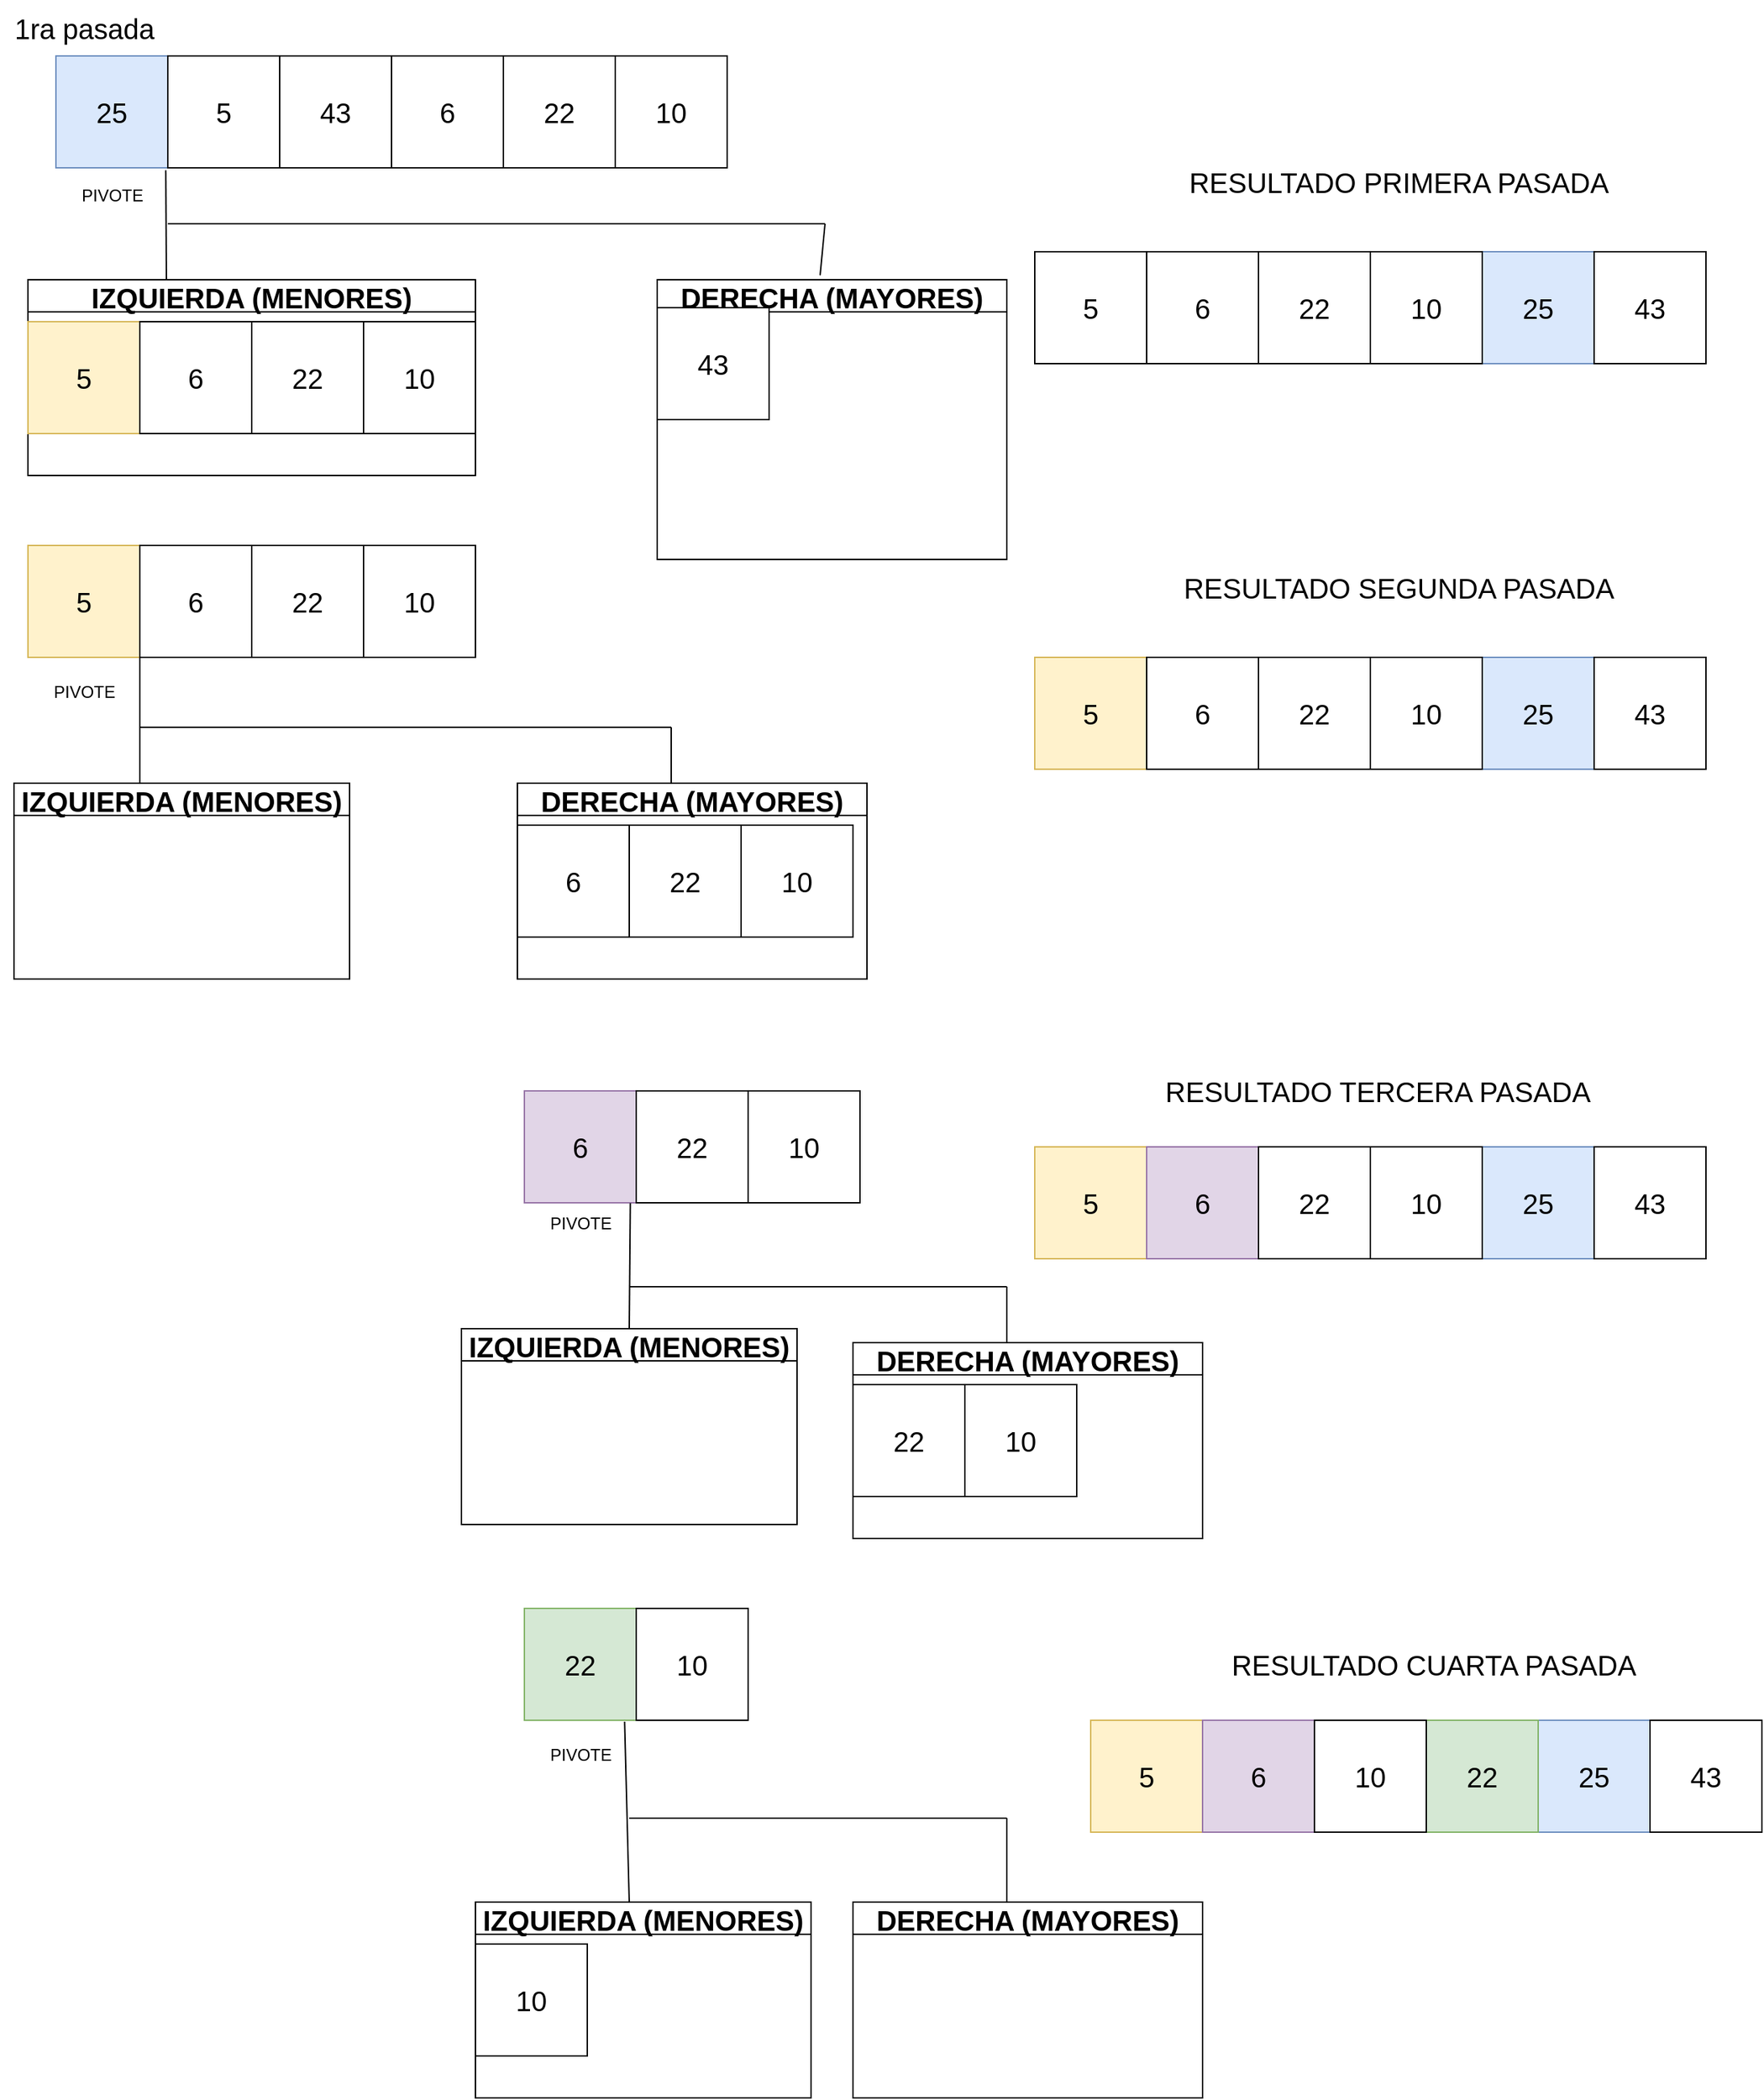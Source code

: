 <mxfile version="20.3.0" type="device"><diagram id="4cTTouILw-_UfNiIrnH4" name="Page-1"><mxGraphModel dx="1540" dy="2857" grid="1" gridSize="10" guides="1" tooltips="1" connect="1" arrows="1" fold="1" page="1" pageScale="1" pageWidth="4681" pageHeight="3300" math="0" shadow="0"><root><mxCell id="0"/><mxCell id="1" parent="0"/><mxCell id="yvjQQc9hGxIKmBubM3AU-1" value="&lt;font style=&quot;font-size: 20px;&quot;&gt;25&lt;/font&gt;" style="whiteSpace=wrap;html=1;aspect=fixed;fillColor=#dae8fc;strokeColor=#6c8ebf;" vertex="1" parent="1"><mxGeometry x="40" y="240" width="80" height="80" as="geometry"/></mxCell><mxCell id="yvjQQc9hGxIKmBubM3AU-2" value="&lt;font style=&quot;font-size: 20px;&quot;&gt;5&lt;/font&gt;" style="whiteSpace=wrap;html=1;aspect=fixed;" vertex="1" parent="1"><mxGeometry x="120" y="240" width="80" height="80" as="geometry"/></mxCell><mxCell id="yvjQQc9hGxIKmBubM3AU-3" value="&lt;font style=&quot;font-size: 20px;&quot;&gt;43&lt;/font&gt;" style="whiteSpace=wrap;html=1;aspect=fixed;" vertex="1" parent="1"><mxGeometry x="200" y="240" width="80" height="80" as="geometry"/></mxCell><mxCell id="yvjQQc9hGxIKmBubM3AU-4" value="&lt;font style=&quot;font-size: 20px;&quot;&gt;6&lt;/font&gt;" style="whiteSpace=wrap;html=1;aspect=fixed;" vertex="1" parent="1"><mxGeometry x="280" y="240" width="80" height="80" as="geometry"/></mxCell><mxCell id="yvjQQc9hGxIKmBubM3AU-5" value="&lt;font style=&quot;font-size: 20px;&quot;&gt;22&lt;/font&gt;" style="whiteSpace=wrap;html=1;aspect=fixed;" vertex="1" parent="1"><mxGeometry x="360" y="240" width="80" height="80" as="geometry"/></mxCell><mxCell id="yvjQQc9hGxIKmBubM3AU-6" value="&lt;font style=&quot;font-size: 20px;&quot;&gt;10&lt;/font&gt;" style="whiteSpace=wrap;html=1;aspect=fixed;" vertex="1" parent="1"><mxGeometry x="440" y="240" width="80" height="80" as="geometry"/></mxCell><mxCell id="yvjQQc9hGxIKmBubM3AU-7" value="PIVOTE" style="text;html=1;resizable=0;autosize=1;align=center;verticalAlign=middle;points=[];fillColor=none;strokeColor=none;rounded=0;" vertex="1" parent="1"><mxGeometry x="45" y="325" width="70" height="30" as="geometry"/></mxCell><mxCell id="yvjQQc9hGxIKmBubM3AU-8" value="&lt;font style=&quot;font-size: 20px;&quot;&gt;1ra pasada&lt;/font&gt;" style="text;html=1;resizable=0;autosize=1;align=center;verticalAlign=middle;points=[];fillColor=none;strokeColor=none;rounded=0;" vertex="1" parent="1"><mxGeometry y="200" width="120" height="40" as="geometry"/></mxCell><mxCell id="yvjQQc9hGxIKmBubM3AU-11" value="" style="endArrow=none;html=1;rounded=0;fontSize=20;entryX=1.051;entryY=-0.11;entryDx=0;entryDy=0;entryPerimeter=0;" edge="1" parent="1" target="yvjQQc9hGxIKmBubM3AU-7"><mxGeometry width="50" height="50" relative="1" as="geometry"><mxPoint x="119" y="400" as="sourcePoint"/><mxPoint x="330" y="330" as="targetPoint"/></mxGeometry></mxCell><mxCell id="yvjQQc9hGxIKmBubM3AU-12" value="IZQUIERDA (MENORES)" style="swimlane;fontSize=20;" vertex="1" parent="1"><mxGeometry x="20" y="400" width="320" height="140" as="geometry"/></mxCell><mxCell id="yvjQQc9hGxIKmBubM3AU-17" value="&lt;font style=&quot;font-size: 20px;&quot;&gt;5&lt;/font&gt;" style="whiteSpace=wrap;html=1;aspect=fixed;fillColor=#fff2cc;strokeColor=#d6b656;" vertex="1" parent="yvjQQc9hGxIKmBubM3AU-12"><mxGeometry y="30" width="80" height="80" as="geometry"/></mxCell><mxCell id="yvjQQc9hGxIKmBubM3AU-19" value="&lt;font style=&quot;font-size: 20px;&quot;&gt;6&lt;/font&gt;" style="whiteSpace=wrap;html=1;aspect=fixed;" vertex="1" parent="yvjQQc9hGxIKmBubM3AU-12"><mxGeometry x="80" y="30" width="80" height="80" as="geometry"/></mxCell><mxCell id="yvjQQc9hGxIKmBubM3AU-20" value="&lt;font style=&quot;font-size: 20px;&quot;&gt;22&lt;/font&gt;" style="whiteSpace=wrap;html=1;aspect=fixed;" vertex="1" parent="yvjQQc9hGxIKmBubM3AU-12"><mxGeometry x="160" y="30" width="80" height="80" as="geometry"/></mxCell><mxCell id="yvjQQc9hGxIKmBubM3AU-21" value="&lt;font style=&quot;font-size: 20px;&quot;&gt;10&lt;/font&gt;" style="whiteSpace=wrap;html=1;aspect=fixed;" vertex="1" parent="yvjQQc9hGxIKmBubM3AU-12"><mxGeometry x="240" y="30" width="80" height="80" as="geometry"/></mxCell><mxCell id="yvjQQc9hGxIKmBubM3AU-14" value="" style="endArrow=none;html=1;rounded=0;fontSize=20;" edge="1" parent="1"><mxGeometry width="50" height="50" relative="1" as="geometry"><mxPoint x="120" y="360" as="sourcePoint"/><mxPoint x="590" y="360" as="targetPoint"/></mxGeometry></mxCell><mxCell id="yvjQQc9hGxIKmBubM3AU-15" value="" style="endArrow=none;html=1;rounded=0;fontSize=20;exitX=0.466;exitY=-0.016;exitDx=0;exitDy=0;exitPerimeter=0;" edge="1" parent="1" source="yvjQQc9hGxIKmBubM3AU-16"><mxGeometry width="50" height="50" relative="1" as="geometry"><mxPoint x="480" y="400" as="sourcePoint"/><mxPoint x="590" y="360" as="targetPoint"/></mxGeometry></mxCell><mxCell id="yvjQQc9hGxIKmBubM3AU-16" value="DERECHA (MAYORES)" style="swimlane;fontSize=20;" vertex="1" parent="1"><mxGeometry x="470" y="400" width="250" height="200" as="geometry"/></mxCell><mxCell id="yvjQQc9hGxIKmBubM3AU-18" value="&lt;font style=&quot;font-size: 20px;&quot;&gt;43&lt;/font&gt;" style="whiteSpace=wrap;html=1;aspect=fixed;" vertex="1" parent="yvjQQc9hGxIKmBubM3AU-16"><mxGeometry y="20" width="80" height="80" as="geometry"/></mxCell><mxCell id="yvjQQc9hGxIKmBubM3AU-22" value="&lt;font style=&quot;font-size: 20px;&quot;&gt;25&lt;/font&gt;" style="whiteSpace=wrap;html=1;aspect=fixed;fillColor=#dae8fc;strokeColor=#6c8ebf;" vertex="1" parent="1"><mxGeometry x="1060" y="380" width="80" height="80" as="geometry"/></mxCell><mxCell id="yvjQQc9hGxIKmBubM3AU-23" value="&lt;font style=&quot;font-size: 20px;&quot;&gt;5&lt;/font&gt;" style="whiteSpace=wrap;html=1;aspect=fixed;" vertex="1" parent="1"><mxGeometry x="740" y="380" width="80" height="80" as="geometry"/></mxCell><mxCell id="yvjQQc9hGxIKmBubM3AU-24" value="&lt;font style=&quot;font-size: 20px;&quot;&gt;43&lt;/font&gt;" style="whiteSpace=wrap;html=1;aspect=fixed;" vertex="1" parent="1"><mxGeometry x="1140" y="380" width="80" height="80" as="geometry"/></mxCell><mxCell id="yvjQQc9hGxIKmBubM3AU-25" value="&lt;font style=&quot;font-size: 20px;&quot;&gt;6&lt;/font&gt;" style="whiteSpace=wrap;html=1;aspect=fixed;" vertex="1" parent="1"><mxGeometry x="820" y="380" width="80" height="80" as="geometry"/></mxCell><mxCell id="yvjQQc9hGxIKmBubM3AU-26" value="&lt;font style=&quot;font-size: 20px;&quot;&gt;22&lt;/font&gt;" style="whiteSpace=wrap;html=1;aspect=fixed;" vertex="1" parent="1"><mxGeometry x="900" y="380" width="80" height="80" as="geometry"/></mxCell><mxCell id="yvjQQc9hGxIKmBubM3AU-27" value="&lt;font style=&quot;font-size: 20px;&quot;&gt;10&lt;/font&gt;" style="whiteSpace=wrap;html=1;aspect=fixed;" vertex="1" parent="1"><mxGeometry x="980" y="380" width="80" height="80" as="geometry"/></mxCell><mxCell id="yvjQQc9hGxIKmBubM3AU-28" value="RESULTADO PRIMERA PASADA" style="text;html=1;resizable=0;autosize=1;align=center;verticalAlign=middle;points=[];fillColor=none;strokeColor=none;rounded=0;fontSize=20;" vertex="1" parent="1"><mxGeometry x="840" y="310" width="320" height="40" as="geometry"/></mxCell><mxCell id="yvjQQc9hGxIKmBubM3AU-32" value="&lt;font style=&quot;font-size: 20px;&quot;&gt;5&lt;/font&gt;" style="whiteSpace=wrap;html=1;aspect=fixed;fillColor=#fff2cc;strokeColor=#d6b656;" vertex="1" parent="1"><mxGeometry x="20" y="590" width="80" height="80" as="geometry"/></mxCell><mxCell id="yvjQQc9hGxIKmBubM3AU-33" value="&lt;font style=&quot;font-size: 20px;&quot;&gt;6&lt;/font&gt;" style="whiteSpace=wrap;html=1;aspect=fixed;" vertex="1" parent="1"><mxGeometry x="100" y="590" width="80" height="80" as="geometry"/></mxCell><mxCell id="yvjQQc9hGxIKmBubM3AU-34" value="&lt;font style=&quot;font-size: 20px;&quot;&gt;22&lt;/font&gt;" style="whiteSpace=wrap;html=1;aspect=fixed;" vertex="1" parent="1"><mxGeometry x="180" y="590" width="80" height="80" as="geometry"/></mxCell><mxCell id="yvjQQc9hGxIKmBubM3AU-35" value="&lt;font style=&quot;font-size: 20px;&quot;&gt;10&lt;/font&gt;" style="whiteSpace=wrap;html=1;aspect=fixed;" vertex="1" parent="1"><mxGeometry x="260" y="590" width="80" height="80" as="geometry"/></mxCell><mxCell id="yvjQQc9hGxIKmBubM3AU-36" value="PIVOTE" style="text;html=1;resizable=0;autosize=1;align=center;verticalAlign=middle;points=[];fillColor=none;strokeColor=none;rounded=0;" vertex="1" parent="1"><mxGeometry x="25" y="680" width="70" height="30" as="geometry"/></mxCell><mxCell id="yvjQQc9hGxIKmBubM3AU-37" value="" style="endArrow=none;html=1;rounded=0;fontSize=20;entryX=0;entryY=1;entryDx=0;entryDy=0;" edge="1" parent="1" target="yvjQQc9hGxIKmBubM3AU-33"><mxGeometry width="50" height="50" relative="1" as="geometry"><mxPoint x="100" y="760" as="sourcePoint"/><mxPoint x="128.57" y="331.7" as="targetPoint"/></mxGeometry></mxCell><mxCell id="yvjQQc9hGxIKmBubM3AU-38" value="IZQUIERDA (MENORES)" style="swimlane;fontSize=20;" vertex="1" parent="1"><mxGeometry x="10" y="760" width="240" height="140" as="geometry"/></mxCell><mxCell id="yvjQQc9hGxIKmBubM3AU-43" value="" style="endArrow=none;html=1;rounded=0;fontSize=20;" edge="1" parent="1"><mxGeometry width="50" height="50" relative="1" as="geometry"><mxPoint x="100" y="720" as="sourcePoint"/><mxPoint x="480" y="720" as="targetPoint"/></mxGeometry></mxCell><mxCell id="yvjQQc9hGxIKmBubM3AU-44" value="" style="endArrow=none;html=1;rounded=0;fontSize=20;" edge="1" parent="1"><mxGeometry width="50" height="50" relative="1" as="geometry"><mxPoint x="480" y="760" as="sourcePoint"/><mxPoint x="480" y="720" as="targetPoint"/></mxGeometry></mxCell><mxCell id="yvjQQc9hGxIKmBubM3AU-45" value="DERECHA (MAYORES)" style="swimlane;fontSize=20;" vertex="1" parent="1"><mxGeometry x="370" y="760" width="250" height="140" as="geometry"/></mxCell><mxCell id="yvjQQc9hGxIKmBubM3AU-46" value="&lt;font style=&quot;font-size: 20px;&quot;&gt;6&lt;/font&gt;" style="whiteSpace=wrap;html=1;aspect=fixed;" vertex="1" parent="yvjQQc9hGxIKmBubM3AU-45"><mxGeometry y="30" width="80" height="80" as="geometry"/></mxCell><mxCell id="yvjQQc9hGxIKmBubM3AU-47" value="&lt;font style=&quot;font-size: 20px;&quot;&gt;22&lt;/font&gt;" style="whiteSpace=wrap;html=1;aspect=fixed;" vertex="1" parent="yvjQQc9hGxIKmBubM3AU-45"><mxGeometry x="80" y="30" width="80" height="80" as="geometry"/></mxCell><mxCell id="yvjQQc9hGxIKmBubM3AU-48" value="&lt;font style=&quot;font-size: 20px;&quot;&gt;10&lt;/font&gt;" style="whiteSpace=wrap;html=1;aspect=fixed;" vertex="1" parent="yvjQQc9hGxIKmBubM3AU-45"><mxGeometry x="160" y="30" width="80" height="80" as="geometry"/></mxCell><mxCell id="yvjQQc9hGxIKmBubM3AU-57" value="&lt;font style=&quot;font-size: 20px;&quot;&gt;25&lt;/font&gt;" style="whiteSpace=wrap;html=1;aspect=fixed;fillColor=#dae8fc;strokeColor=#6c8ebf;" vertex="1" parent="1"><mxGeometry x="1060" y="670" width="80" height="80" as="geometry"/></mxCell><mxCell id="yvjQQc9hGxIKmBubM3AU-58" value="&lt;font style=&quot;font-size: 20px;&quot;&gt;5&lt;/font&gt;" style="whiteSpace=wrap;html=1;aspect=fixed;fillColor=#fff2cc;strokeColor=#d6b656;" vertex="1" parent="1"><mxGeometry x="740" y="670" width="80" height="80" as="geometry"/></mxCell><mxCell id="yvjQQc9hGxIKmBubM3AU-59" value="&lt;font style=&quot;font-size: 20px;&quot;&gt;43&lt;/font&gt;" style="whiteSpace=wrap;html=1;aspect=fixed;" vertex="1" parent="1"><mxGeometry x="1140" y="670" width="80" height="80" as="geometry"/></mxCell><mxCell id="yvjQQc9hGxIKmBubM3AU-60" value="&lt;font style=&quot;font-size: 20px;&quot;&gt;6&lt;/font&gt;" style="whiteSpace=wrap;html=1;aspect=fixed;" vertex="1" parent="1"><mxGeometry x="820" y="670" width="80" height="80" as="geometry"/></mxCell><mxCell id="yvjQQc9hGxIKmBubM3AU-61" value="&lt;font style=&quot;font-size: 20px;&quot;&gt;22&lt;/font&gt;" style="whiteSpace=wrap;html=1;aspect=fixed;" vertex="1" parent="1"><mxGeometry x="900" y="670" width="80" height="80" as="geometry"/></mxCell><mxCell id="yvjQQc9hGxIKmBubM3AU-62" value="&lt;font style=&quot;font-size: 20px;&quot;&gt;10&lt;/font&gt;" style="whiteSpace=wrap;html=1;aspect=fixed;" vertex="1" parent="1"><mxGeometry x="980" y="670" width="80" height="80" as="geometry"/></mxCell><mxCell id="yvjQQc9hGxIKmBubM3AU-63" value="RESULTADO SEGUNDA PASADA" style="text;html=1;resizable=0;autosize=1;align=center;verticalAlign=middle;points=[];fillColor=none;strokeColor=none;rounded=0;fontSize=20;" vertex="1" parent="1"><mxGeometry x="835" y="600" width="330" height="40" as="geometry"/></mxCell><mxCell id="yvjQQc9hGxIKmBubM3AU-64" value="&lt;font style=&quot;font-size: 20px;&quot;&gt;6&lt;/font&gt;" style="whiteSpace=wrap;html=1;aspect=fixed;fillColor=#e1d5e7;strokeColor=#9673a6;" vertex="1" parent="1"><mxGeometry x="375" y="980" width="80" height="80" as="geometry"/></mxCell><mxCell id="yvjQQc9hGxIKmBubM3AU-65" value="&lt;font style=&quot;font-size: 20px;&quot;&gt;22&lt;/font&gt;" style="whiteSpace=wrap;html=1;aspect=fixed;" vertex="1" parent="1"><mxGeometry x="455" y="980" width="80" height="80" as="geometry"/></mxCell><mxCell id="yvjQQc9hGxIKmBubM3AU-66" value="&lt;font style=&quot;font-size: 20px;&quot;&gt;10&lt;/font&gt;" style="whiteSpace=wrap;html=1;aspect=fixed;" vertex="1" parent="1"><mxGeometry x="535" y="980" width="80" height="80" as="geometry"/></mxCell><mxCell id="yvjQQc9hGxIKmBubM3AU-67" value="PIVOTE" style="text;html=1;resizable=0;autosize=1;align=center;verticalAlign=middle;points=[];fillColor=none;strokeColor=none;rounded=0;" vertex="1" parent="1"><mxGeometry x="380" y="1060" width="70" height="30" as="geometry"/></mxCell><mxCell id="yvjQQc9hGxIKmBubM3AU-68" value="" style="endArrow=none;html=1;rounded=0;fontSize=20;entryX=1.011;entryY=0.008;entryDx=0;entryDy=0;entryPerimeter=0;" edge="1" parent="1" target="yvjQQc9hGxIKmBubM3AU-67"><mxGeometry width="50" height="50" relative="1" as="geometry"><mxPoint x="450" y="1150" as="sourcePoint"/><mxPoint x="530" y="970" as="targetPoint"/></mxGeometry></mxCell><mxCell id="yvjQQc9hGxIKmBubM3AU-69" value="" style="endArrow=none;html=1;rounded=0;fontSize=20;" edge="1" parent="1"><mxGeometry width="50" height="50" relative="1" as="geometry"><mxPoint x="450" y="1120" as="sourcePoint"/><mxPoint x="720" y="1120" as="targetPoint"/></mxGeometry></mxCell><mxCell id="yvjQQc9hGxIKmBubM3AU-70" value="IZQUIERDA (MENORES)" style="swimlane;fontSize=20;" vertex="1" parent="1"><mxGeometry x="330" y="1150" width="240" height="140" as="geometry"/></mxCell><mxCell id="yvjQQc9hGxIKmBubM3AU-71" value="" style="endArrow=none;html=1;rounded=0;fontSize=20;" edge="1" parent="1"><mxGeometry width="50" height="50" relative="1" as="geometry"><mxPoint x="720" y="1160" as="sourcePoint"/><mxPoint x="720" y="1120" as="targetPoint"/></mxGeometry></mxCell><mxCell id="yvjQQc9hGxIKmBubM3AU-72" value="DERECHA (MAYORES)" style="swimlane;fontSize=20;" vertex="1" parent="1"><mxGeometry x="610" y="1560" width="250" height="140" as="geometry"/></mxCell><mxCell id="yvjQQc9hGxIKmBubM3AU-76" value="&lt;font style=&quot;font-size: 20px;&quot;&gt;25&lt;/font&gt;" style="whiteSpace=wrap;html=1;aspect=fixed;fillColor=#dae8fc;strokeColor=#6c8ebf;" vertex="1" parent="1"><mxGeometry x="1060" y="1020" width="80" height="80" as="geometry"/></mxCell><mxCell id="yvjQQc9hGxIKmBubM3AU-77" value="&lt;font style=&quot;font-size: 20px;&quot;&gt;5&lt;/font&gt;" style="whiteSpace=wrap;html=1;aspect=fixed;fillColor=#fff2cc;strokeColor=#d6b656;" vertex="1" parent="1"><mxGeometry x="740" y="1020" width="80" height="80" as="geometry"/></mxCell><mxCell id="yvjQQc9hGxIKmBubM3AU-78" value="&lt;font style=&quot;font-size: 20px;&quot;&gt;43&lt;/font&gt;" style="whiteSpace=wrap;html=1;aspect=fixed;" vertex="1" parent="1"><mxGeometry x="1140" y="1020" width="80" height="80" as="geometry"/></mxCell><mxCell id="yvjQQc9hGxIKmBubM3AU-79" value="&lt;font style=&quot;font-size: 20px;&quot;&gt;6&lt;/font&gt;" style="whiteSpace=wrap;html=1;aspect=fixed;fillColor=#e1d5e7;strokeColor=#9673a6;" vertex="1" parent="1"><mxGeometry x="820" y="1020" width="80" height="80" as="geometry"/></mxCell><mxCell id="yvjQQc9hGxIKmBubM3AU-80" value="&lt;font style=&quot;font-size: 20px;&quot;&gt;22&lt;/font&gt;" style="whiteSpace=wrap;html=1;aspect=fixed;" vertex="1" parent="1"><mxGeometry x="900" y="1020" width="80" height="80" as="geometry"/></mxCell><mxCell id="yvjQQc9hGxIKmBubM3AU-81" value="&lt;font style=&quot;font-size: 20px;&quot;&gt;10&lt;/font&gt;" style="whiteSpace=wrap;html=1;aspect=fixed;" vertex="1" parent="1"><mxGeometry x="980" y="1020" width="80" height="80" as="geometry"/></mxCell><mxCell id="yvjQQc9hGxIKmBubM3AU-82" value="RESULTADO TERCERA PASADA" style="text;html=1;resizable=0;autosize=1;align=center;verticalAlign=middle;points=[];fillColor=none;strokeColor=none;rounded=0;fontSize=20;" vertex="1" parent="1"><mxGeometry x="820" y="960" width="330" height="40" as="geometry"/></mxCell><mxCell id="yvjQQc9hGxIKmBubM3AU-83" value="&lt;font style=&quot;font-size: 20px;&quot;&gt;22&lt;/font&gt;" style="whiteSpace=wrap;html=1;aspect=fixed;fillColor=#d5e8d4;strokeColor=#82b366;" vertex="1" parent="1"><mxGeometry x="375" y="1350" width="80" height="80" as="geometry"/></mxCell><mxCell id="yvjQQc9hGxIKmBubM3AU-84" value="&lt;font style=&quot;font-size: 20px;&quot;&gt;10&lt;/font&gt;" style="whiteSpace=wrap;html=1;aspect=fixed;" vertex="1" parent="1"><mxGeometry x="455" y="1350" width="80" height="80" as="geometry"/></mxCell><mxCell id="yvjQQc9hGxIKmBubM3AU-85" value="PIVOTE" style="text;html=1;resizable=0;autosize=1;align=center;verticalAlign=middle;points=[];fillColor=none;strokeColor=none;rounded=0;" vertex="1" parent="1"><mxGeometry x="380" y="1440" width="70" height="30" as="geometry"/></mxCell><mxCell id="yvjQQc9hGxIKmBubM3AU-87" value="" style="endArrow=none;html=1;rounded=0;fontSize=20;exitX=0.896;exitY=1.013;exitDx=0;exitDy=0;exitPerimeter=0;" edge="1" parent="1" source="yvjQQc9hGxIKmBubM3AU-83"><mxGeometry width="50" height="50" relative="1" as="geometry"><mxPoint x="480" y="1300" as="sourcePoint"/><mxPoint x="450" y="1560" as="targetPoint"/></mxGeometry></mxCell><mxCell id="yvjQQc9hGxIKmBubM3AU-88" value="" style="endArrow=none;html=1;rounded=0;fontSize=20;" edge="1" parent="1"><mxGeometry width="50" height="50" relative="1" as="geometry"><mxPoint x="450" y="1500" as="sourcePoint"/><mxPoint x="720" y="1500" as="targetPoint"/></mxGeometry></mxCell><mxCell id="yvjQQc9hGxIKmBubM3AU-89" value="" style="endArrow=none;html=1;rounded=0;fontSize=20;" edge="1" parent="1"><mxGeometry width="50" height="50" relative="1" as="geometry"><mxPoint x="720" y="1500" as="sourcePoint"/><mxPoint x="720" y="1560" as="targetPoint"/></mxGeometry></mxCell><mxCell id="yvjQQc9hGxIKmBubM3AU-90" value="IZQUIERDA (MENORES)" style="swimlane;fontSize=20;" vertex="1" parent="1"><mxGeometry x="340" y="1560" width="240" height="140" as="geometry"/></mxCell><mxCell id="yvjQQc9hGxIKmBubM3AU-91" value="&lt;font style=&quot;font-size: 20px;&quot;&gt;10&lt;/font&gt;" style="whiteSpace=wrap;html=1;aspect=fixed;" vertex="1" parent="yvjQQc9hGxIKmBubM3AU-90"><mxGeometry y="30" width="80" height="80" as="geometry"/></mxCell><mxCell id="yvjQQc9hGxIKmBubM3AU-92" value="DERECHA (MAYORES)" style="swimlane;fontSize=20;" vertex="1" parent="1"><mxGeometry x="610" y="1160" width="250" height="140" as="geometry"/></mxCell><mxCell id="yvjQQc9hGxIKmBubM3AU-93" value="&lt;font style=&quot;font-size: 20px;&quot;&gt;22&lt;/font&gt;" style="whiteSpace=wrap;html=1;aspect=fixed;" vertex="1" parent="yvjQQc9hGxIKmBubM3AU-92"><mxGeometry y="30" width="80" height="80" as="geometry"/></mxCell><mxCell id="yvjQQc9hGxIKmBubM3AU-94" value="&lt;font style=&quot;font-size: 20px;&quot;&gt;10&lt;/font&gt;" style="whiteSpace=wrap;html=1;aspect=fixed;" vertex="1" parent="yvjQQc9hGxIKmBubM3AU-92"><mxGeometry x="80" y="30" width="80" height="80" as="geometry"/></mxCell><mxCell id="yvjQQc9hGxIKmBubM3AU-95" value="&lt;font style=&quot;font-size: 20px;&quot;&gt;25&lt;/font&gt;" style="whiteSpace=wrap;html=1;aspect=fixed;fillColor=#dae8fc;strokeColor=#6c8ebf;" vertex="1" parent="1"><mxGeometry x="1100" y="1430" width="80" height="80" as="geometry"/></mxCell><mxCell id="yvjQQc9hGxIKmBubM3AU-96" value="&lt;font style=&quot;font-size: 20px;&quot;&gt;5&lt;/font&gt;" style="whiteSpace=wrap;html=1;aspect=fixed;fillColor=#fff2cc;strokeColor=#d6b656;" vertex="1" parent="1"><mxGeometry x="780" y="1430" width="80" height="80" as="geometry"/></mxCell><mxCell id="yvjQQc9hGxIKmBubM3AU-97" value="&lt;font style=&quot;font-size: 20px;&quot;&gt;43&lt;/font&gt;" style="whiteSpace=wrap;html=1;aspect=fixed;" vertex="1" parent="1"><mxGeometry x="1180" y="1430" width="80" height="80" as="geometry"/></mxCell><mxCell id="yvjQQc9hGxIKmBubM3AU-98" value="&lt;font style=&quot;font-size: 20px;&quot;&gt;6&lt;/font&gt;" style="whiteSpace=wrap;html=1;aspect=fixed;fillColor=#e1d5e7;strokeColor=#9673a6;" vertex="1" parent="1"><mxGeometry x="860" y="1430" width="80" height="80" as="geometry"/></mxCell><mxCell id="yvjQQc9hGxIKmBubM3AU-99" value="&lt;font style=&quot;font-size: 20px;&quot;&gt;22&lt;/font&gt;" style="whiteSpace=wrap;html=1;aspect=fixed;fillColor=#d5e8d4;strokeColor=#82b366;" vertex="1" parent="1"><mxGeometry x="1020" y="1430" width="80" height="80" as="geometry"/></mxCell><mxCell id="yvjQQc9hGxIKmBubM3AU-100" value="&lt;font style=&quot;font-size: 20px;&quot;&gt;10&lt;/font&gt;" style="whiteSpace=wrap;html=1;aspect=fixed;" vertex="1" parent="1"><mxGeometry x="940" y="1430" width="80" height="80" as="geometry"/></mxCell><mxCell id="yvjQQc9hGxIKmBubM3AU-101" value="RESULTADO CUARTA PASADA" style="text;html=1;resizable=0;autosize=1;align=center;verticalAlign=middle;points=[];fillColor=none;strokeColor=none;rounded=0;fontSize=20;" vertex="1" parent="1"><mxGeometry x="870" y="1370" width="310" height="40" as="geometry"/></mxCell></root></mxGraphModel></diagram></mxfile>